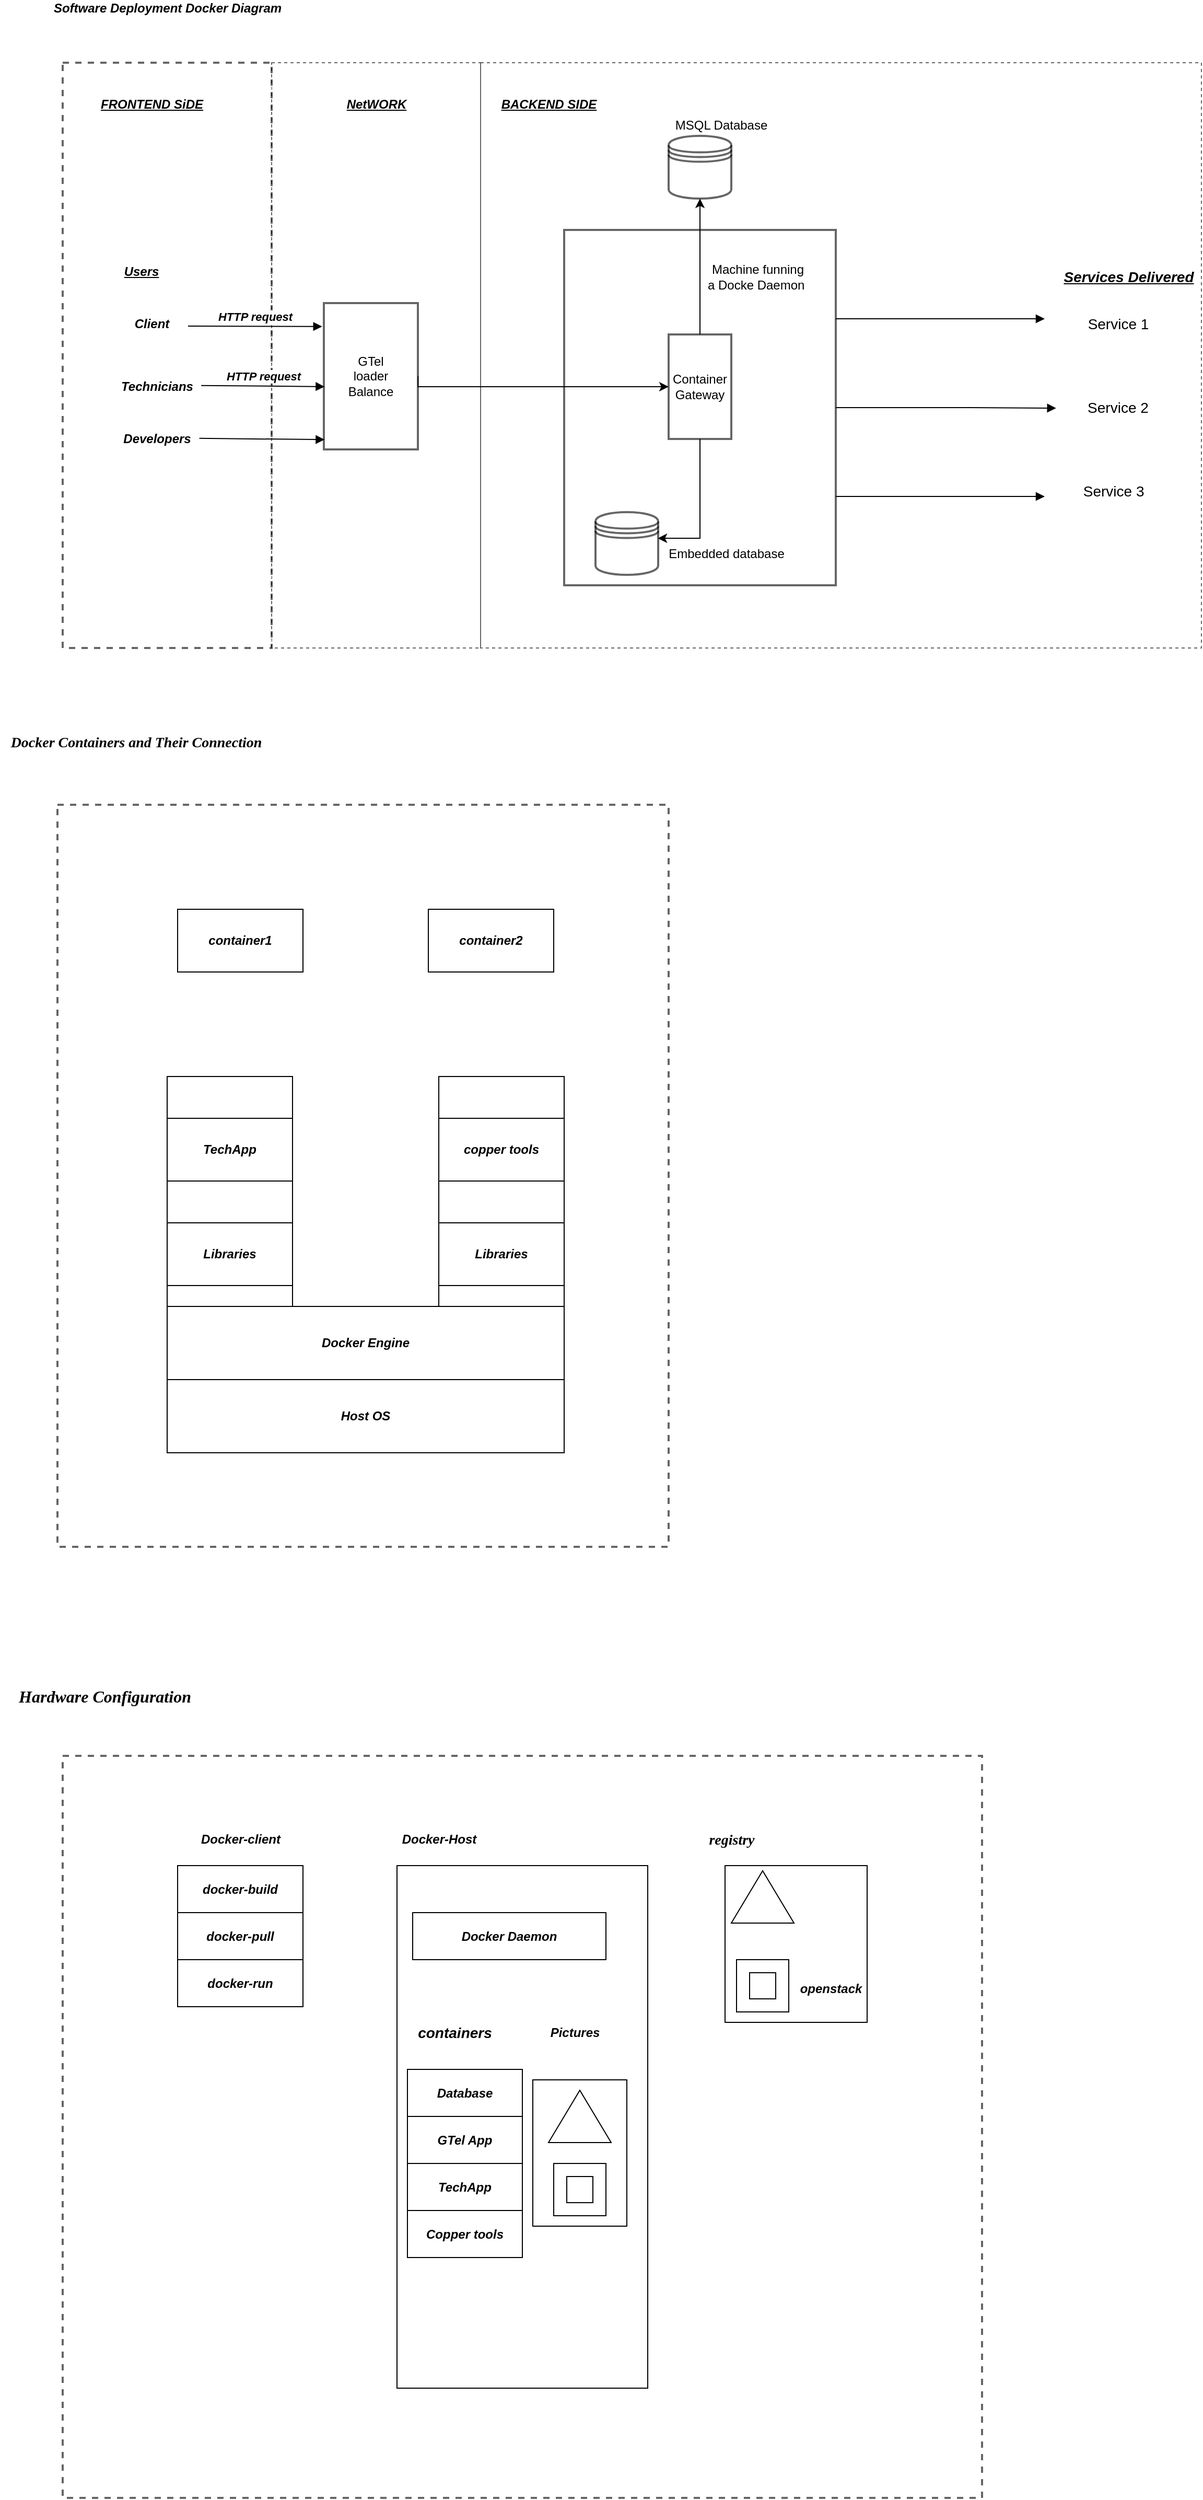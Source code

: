 <mxfile version="13.8.1" type="github" pages="2">
  <diagram id="13VyAanqFOhvAUCbbG8V" name="Page-1">
    <mxGraphModel dx="1234" dy="1691" grid="1" gridSize="10" guides="1" tooltips="1" connect="1" arrows="1" fold="1" page="1" pageScale="1" pageWidth="827" pageHeight="1169" math="0" shadow="0">
      <root>
        <mxCell id="0" />
        <mxCell id="1" parent="0" />
        <mxCell id="uKoPLyJ_3GidWpt5rB-8-34" value="" style="html=1;rounded=0;shadow=0;glass=0;dashed=1;sketch=0;fillStyle=dashed;strokeWidth=1;fillColor=#FFFFFF;opacity=60;align=left;" parent="1" vertex="1">
          <mxGeometry x="120" y="-460" width="690" height="560" as="geometry" />
        </mxCell>
        <mxCell id="uKoPLyJ_3GidWpt5rB-8-58" value="" style="shape=datastore;whiteSpace=wrap;html=1;rounded=0;shadow=0;glass=0;sketch=0;fillStyle=auto;strokeWidth=2;fillColor=#FFFFFF;opacity=60;" parent="1" vertex="1">
          <mxGeometry x="300" y="-390" width="60" height="60" as="geometry" />
        </mxCell>
        <mxCell id="uKoPLyJ_3GidWpt5rB-8-60" value="MSQL Database" style="text;html=1;align=center;verticalAlign=middle;resizable=0;points=[];autosize=1;" parent="1" vertex="1">
          <mxGeometry x="300" y="-410" width="100" height="20" as="geometry" />
        </mxCell>
        <mxCell id="uKoPLyJ_3GidWpt5rB-8-61" value="&lt;i&gt;&lt;b&gt;&lt;u&gt;BACKEND SIDE&lt;/u&gt;&lt;/b&gt;&lt;/i&gt;" style="text;html=1;align=center;verticalAlign=middle;resizable=0;points=[];autosize=1;" parent="1" vertex="1">
          <mxGeometry x="130" y="-430" width="110" height="20" as="geometry" />
        </mxCell>
        <mxCell id="uKoPLyJ_3GidWpt5rB-8-62" value="" style="whiteSpace=wrap;html=1;rounded=0;shadow=0;glass=0;sketch=0;fillStyle=auto;strokeWidth=2;fillColor=#FFFFFF;opacity=60;" parent="1" vertex="1">
          <mxGeometry x="200" y="-300" width="260" height="340" as="geometry" />
        </mxCell>
        <mxCell id="uKoPLyJ_3GidWpt5rB-8-69" style="edgeStyle=orthogonalEdgeStyle;rounded=0;orthogonalLoop=1;jettySize=auto;html=1;exitX=0.5;exitY=0;exitDx=0;exitDy=0;" parent="1" source="uKoPLyJ_3GidWpt5rB-8-64" target="uKoPLyJ_3GidWpt5rB-8-58" edge="1">
          <mxGeometry relative="1" as="geometry" />
        </mxCell>
        <mxCell id="BvbEws9mV1S3FFfNSlts-20" value="" style="edgeStyle=orthogonalEdgeStyle;rounded=0;orthogonalLoop=1;jettySize=auto;html=1;entryX=0.993;entryY=0.417;entryDx=0;entryDy=0;entryPerimeter=0;" parent="1" source="uKoPLyJ_3GidWpt5rB-8-64" target="uKoPLyJ_3GidWpt5rB-8-67" edge="1">
          <mxGeometry relative="1" as="geometry">
            <Array as="points">
              <mxPoint x="330" y="-5" />
            </Array>
          </mxGeometry>
        </mxCell>
        <mxCell id="uKoPLyJ_3GidWpt5rB-8-64" value="Container&lt;br&gt;Gateway" style="whiteSpace=wrap;html=1;rounded=0;shadow=0;glass=0;sketch=0;fillStyle=auto;strokeWidth=2;fillColor=#FFFFFF;opacity=60;" parent="1" vertex="1">
          <mxGeometry x="300" y="-200" width="60" height="100" as="geometry" />
        </mxCell>
        <mxCell id="uKoPLyJ_3GidWpt5rB-8-67" value="" style="shape=datastore;whiteSpace=wrap;html=1;rounded=0;shadow=0;glass=0;sketch=0;fillStyle=auto;strokeWidth=2;fillColor=#FFFFFF;opacity=60;" parent="1" vertex="1">
          <mxGeometry x="230" y="-30" width="60" height="60" as="geometry" />
        </mxCell>
        <mxCell id="uKoPLyJ_3GidWpt5rB-8-68" value="Embedded database" style="text;html=1;align=center;verticalAlign=middle;resizable=0;points=[];autosize=1;" parent="1" vertex="1">
          <mxGeometry x="290" width="130" height="20" as="geometry" />
        </mxCell>
        <mxCell id="uKoPLyJ_3GidWpt5rB-8-70" value="Machine funning &lt;br&gt;a Docke Daemon&amp;nbsp;" style="text;html=1;align=center;verticalAlign=middle;resizable=0;points=[];autosize=1;" parent="1" vertex="1">
          <mxGeometry x="330" y="-270" width="110" height="30" as="geometry" />
        </mxCell>
        <mxCell id="BvbEws9mV1S3FFfNSlts-2" value="&lt;font style=&quot;font-size: 14px&quot;&gt;&lt;b&gt;&lt;i&gt;&lt;u&gt;Services Delivered&lt;/u&gt;&lt;/i&gt;&lt;/b&gt;&lt;/font&gt;" style="text;html=1;align=center;verticalAlign=middle;resizable=0;points=[];autosize=1;" parent="1" vertex="1">
          <mxGeometry x="670" y="-265" width="140" height="20" as="geometry" />
        </mxCell>
        <mxCell id="BvbEws9mV1S3FFfNSlts-8" value="" style="html=1;verticalAlign=bottom;endArrow=block;exitX=1;exitY=0.25;exitDx=0;exitDy=0;" parent="1" source="uKoPLyJ_3GidWpt5rB-8-62" edge="1">
          <mxGeometry width="80" relative="1" as="geometry">
            <mxPoint x="460" y="-170" as="sourcePoint" />
            <mxPoint x="660" y="-215" as="targetPoint" />
          </mxGeometry>
        </mxCell>
        <mxCell id="BvbEws9mV1S3FFfNSlts-9" value="" style="html=1;verticalAlign=bottom;endArrow=block;exitX=1;exitY=0.5;exitDx=0;exitDy=0;entryX=-0.046;entryY=0.525;entryDx=0;entryDy=0;entryPerimeter=0;" parent="1" source="uKoPLyJ_3GidWpt5rB-8-62" target="BvbEws9mV1S3FFfNSlts-11" edge="1">
          <mxGeometry width="80" relative="1" as="geometry">
            <mxPoint x="420" y="-160" as="sourcePoint" />
            <mxPoint x="650" y="-110" as="targetPoint" />
            <Array as="points">
              <mxPoint x="580" y="-130" />
            </Array>
          </mxGeometry>
        </mxCell>
        <mxCell id="BvbEws9mV1S3FFfNSlts-10" value="&lt;font style=&quot;font-size: 14px&quot;&gt;&lt;font&gt;Service&lt;/font&gt;&amp;nbsp;1&lt;/font&gt;" style="text;html=1;align=center;verticalAlign=middle;resizable=0;points=[];autosize=1;" parent="1" vertex="1">
          <mxGeometry x="695" y="-220" width="70" height="20" as="geometry" />
        </mxCell>
        <mxCell id="BvbEws9mV1S3FFfNSlts-11" value="&lt;font style=&quot;font-size: 14px&quot;&gt;&lt;font&gt;&amp;nbsp; &amp;nbsp; &amp;nbsp;Service&lt;/font&gt;&amp;nbsp;2&lt;/font&gt;" style="text;html=1;align=center;verticalAlign=middle;resizable=0;points=[];autosize=1;" parent="1" vertex="1">
          <mxGeometry x="675" y="-140" width="90" height="20" as="geometry" />
        </mxCell>
        <mxCell id="BvbEws9mV1S3FFfNSlts-12" value="" style="html=1;verticalAlign=bottom;endArrow=block;exitX=1;exitY=0.75;exitDx=0;exitDy=0;" parent="1" source="uKoPLyJ_3GidWpt5rB-8-62" edge="1">
          <mxGeometry width="80" relative="1" as="geometry">
            <mxPoint x="469.48" y="-61.86" as="sourcePoint" />
            <mxPoint x="660" y="-45" as="targetPoint" />
            <Array as="points">
              <mxPoint x="620" y="-45" />
            </Array>
          </mxGeometry>
        </mxCell>
        <mxCell id="BvbEws9mV1S3FFfNSlts-14" value="&lt;font style=&quot;font-size: 14px&quot;&gt;&lt;font&gt;&amp;nbsp; &amp;nbsp; &amp;nbsp; &amp;nbsp; Service&lt;/font&gt;&amp;nbsp;3&lt;/font&gt;" style="text;html=1;align=center;verticalAlign=middle;resizable=0;points=[];autosize=1;" parent="1" vertex="1">
          <mxGeometry x="655" y="-60" width="110" height="20" as="geometry" />
        </mxCell>
        <mxCell id="BvbEws9mV1S3FFfNSlts-18" value="" style="html=1;rounded=0;shadow=0;glass=0;dashed=1;sketch=0;fillStyle=dashed;strokeWidth=1;fillColor=#FFFFFF;opacity=60;align=left;" parent="1" vertex="1">
          <mxGeometry x="-80" y="-460" width="200" height="560" as="geometry" />
        </mxCell>
        <mxCell id="BvbEws9mV1S3FFfNSlts-19" value="&lt;i&gt;&lt;b&gt;&lt;u&gt;NetWORK&lt;/u&gt;&lt;/b&gt;&lt;/i&gt;" style="text;html=1;align=center;verticalAlign=middle;resizable=0;points=[];autosize=1;" parent="1" vertex="1">
          <mxGeometry x="-15" y="-430" width="70" height="20" as="geometry" />
        </mxCell>
        <mxCell id="BvbEws9mV1S3FFfNSlts-22" style="edgeStyle=orthogonalEdgeStyle;rounded=0;orthogonalLoop=1;jettySize=auto;html=1;exitX=1;exitY=0.5;exitDx=0;exitDy=0;entryX=0;entryY=0.5;entryDx=0;entryDy=0;" parent="1" source="BvbEws9mV1S3FFfNSlts-21" target="uKoPLyJ_3GidWpt5rB-8-64" edge="1">
          <mxGeometry relative="1" as="geometry">
            <Array as="points">
              <mxPoint x="60" y="-150" />
            </Array>
          </mxGeometry>
        </mxCell>
        <mxCell id="BvbEws9mV1S3FFfNSlts-21" value="GTel&lt;br&gt;loader&lt;br&gt;Balance" style="whiteSpace=wrap;html=1;rounded=0;shadow=0;glass=0;sketch=0;fillStyle=auto;strokeWidth=2;fillColor=#FFFFFF;opacity=60;" parent="1" vertex="1">
          <mxGeometry x="-30" y="-230" width="90" height="140" as="geometry" />
        </mxCell>
        <mxCell id="BvbEws9mV1S3FFfNSlts-23" value="" style="html=1;rounded=0;shadow=0;glass=0;dashed=1;sketch=0;fillStyle=dashed;strokeWidth=2;fillColor=#FFFFFF;opacity=60;align=left;" parent="1" vertex="1">
          <mxGeometry x="-280" y="-460" width="200" height="560" as="geometry" />
        </mxCell>
        <mxCell id="BvbEws9mV1S3FFfNSlts-24" value="&lt;i&gt;&lt;b&gt;&lt;u&gt;FRONTEND SiDE&lt;/u&gt;&lt;/b&gt;&lt;/i&gt;" style="text;html=1;align=center;verticalAlign=middle;resizable=0;points=[];autosize=1;" parent="1" vertex="1">
          <mxGeometry x="-250" y="-430" width="110" height="20" as="geometry" />
        </mxCell>
        <mxCell id="BvbEws9mV1S3FFfNSlts-25" value="&lt;i&gt;&lt;b&gt;&lt;u&gt;Users&lt;/u&gt;&lt;/b&gt;&lt;/i&gt;" style="text;html=1;align=center;verticalAlign=middle;resizable=0;points=[];autosize=1;" parent="1" vertex="1">
          <mxGeometry x="-230" y="-270" width="50" height="20" as="geometry" />
        </mxCell>
        <mxCell id="BvbEws9mV1S3FFfNSlts-26" value="&lt;b&gt;&lt;i&gt;Client&lt;/i&gt;&lt;/b&gt;" style="text;html=1;align=center;verticalAlign=middle;resizable=0;points=[];autosize=1;" parent="1" vertex="1">
          <mxGeometry x="-220" y="-220" width="50" height="20" as="geometry" />
        </mxCell>
        <mxCell id="BvbEws9mV1S3FFfNSlts-32" value="&lt;b&gt;&lt;i&gt;HTTP request&lt;/i&gt;&lt;/b&gt;" style="html=1;verticalAlign=bottom;endArrow=block;entryX=-0.018;entryY=0.16;entryDx=0;entryDy=0;entryPerimeter=0;" parent="1" target="BvbEws9mV1S3FFfNSlts-21" edge="1">
          <mxGeometry width="80" relative="1" as="geometry">
            <mxPoint x="-160" y="-208" as="sourcePoint" />
            <mxPoint x="-60" y="-210" as="targetPoint" />
          </mxGeometry>
        </mxCell>
        <mxCell id="BvbEws9mV1S3FFfNSlts-33" value="&lt;b&gt;&lt;i&gt;Technicians&lt;/i&gt;&lt;/b&gt;" style="text;html=1;align=center;verticalAlign=middle;resizable=0;points=[];autosize=1;" parent="1" vertex="1">
          <mxGeometry x="-230" y="-160" width="80" height="20" as="geometry" />
        </mxCell>
        <mxCell id="BvbEws9mV1S3FFfNSlts-35" value="&lt;b&gt;&lt;i&gt;HTTP request&lt;/i&gt;&lt;/b&gt;" style="html=1;verticalAlign=bottom;endArrow=block;entryX=0.008;entryY=0.571;entryDx=0;entryDy=0;entryPerimeter=0;exitX=1.032;exitY=0.441;exitDx=0;exitDy=0;exitPerimeter=0;" parent="1" source="BvbEws9mV1S3FFfNSlts-33" target="BvbEws9mV1S3FFfNSlts-21" edge="1">
          <mxGeometry width="80" relative="1" as="geometry">
            <mxPoint x="-150" y="-198" as="sourcePoint" />
            <mxPoint x="-21.62" y="-197.6" as="targetPoint" />
            <Array as="points" />
          </mxGeometry>
        </mxCell>
        <mxCell id="BvbEws9mV1S3FFfNSlts-36" value="&lt;b&gt;&lt;i&gt;Developers&lt;/i&gt;&lt;/b&gt;" style="text;html=1;align=center;verticalAlign=middle;resizable=0;points=[];autosize=1;" parent="1" vertex="1">
          <mxGeometry x="-230" y="-110" width="80" height="20" as="geometry" />
        </mxCell>
        <mxCell id="BvbEws9mV1S3FFfNSlts-38" value="" style="html=1;verticalAlign=bottom;endArrow=block;entryX=0.008;entryY=0.933;entryDx=0;entryDy=0;entryPerimeter=0;exitX=1.01;exitY=0.471;exitDx=0;exitDy=0;exitPerimeter=0;" parent="1" source="BvbEws9mV1S3FFfNSlts-36" target="BvbEws9mV1S3FFfNSlts-21" edge="1">
          <mxGeometry width="80" relative="1" as="geometry">
            <mxPoint x="-137.44" y="-141.18" as="sourcePoint" />
            <mxPoint x="-19.28" y="-140.06" as="targetPoint" />
            <Array as="points" />
          </mxGeometry>
        </mxCell>
        <mxCell id="BSMtaXVtOMWHBBiSxn76-1" value="&lt;p class=&quot;MsoNormal&quot; align=&quot;center&quot; style=&quot;margin: 0cm 0cm 10pt ; line-height: 16.867px ; font-family: &amp;#34;calibri&amp;#34; , sans-serif&quot;&gt;&lt;span lang=&quot;EN-US&quot;&gt;&lt;font style=&quot;font-size: 12px&quot;&gt;&lt;b&gt;&lt;i&gt;Software Deployment Docker Diagram&lt;/i&gt;&lt;/b&gt;&lt;/font&gt;&lt;/span&gt;&lt;/p&gt;" style="text;html=1;align=center;verticalAlign=middle;resizable=0;points=[];autosize=1;" vertex="1" parent="1">
          <mxGeometry x="-285" y="-520" width="210" height="30" as="geometry" />
        </mxCell>
        <mxCell id="BSMtaXVtOMWHBBiSxn76-2" value="&lt;span lang=&quot;EN-US&quot; style=&quot;line-height: 18.4px ; font-family: &amp;#34;times new roman&amp;#34; , serif&quot;&gt;&lt;font style=&quot;font-size: 14px&quot;&gt;&lt;b&gt;&lt;i&gt;Docker Containers and Their Connection&lt;/i&gt;&lt;/b&gt;&lt;/font&gt;&lt;/span&gt;&lt;span style=&quot;font-size: medium&quot;&gt;&lt;/span&gt;" style="text;html=1;align=center;verticalAlign=middle;resizable=0;points=[];autosize=1;" vertex="1" parent="1">
          <mxGeometry x="-340" y="180" width="260" height="20" as="geometry" />
        </mxCell>
        <mxCell id="BSMtaXVtOMWHBBiSxn76-3" value="" style="html=1;rounded=0;shadow=0;glass=0;dashed=1;sketch=0;fillStyle=dashed;strokeWidth=2;fillColor=#FFFFFF;opacity=60;align=left;" vertex="1" parent="1">
          <mxGeometry x="-285" y="250" width="585" height="710" as="geometry" />
        </mxCell>
        <mxCell id="BSMtaXVtOMWHBBiSxn76-4" value="&lt;font style=&quot;font-size: 12px&quot;&gt;&lt;b&gt;&lt;i&gt;container2&lt;/i&gt;&lt;/b&gt;&lt;/font&gt;" style="rounded=0;whiteSpace=wrap;html=1;" vertex="1" parent="1">
          <mxGeometry x="70" y="350" width="120" height="60" as="geometry" />
        </mxCell>
        <mxCell id="BSMtaXVtOMWHBBiSxn76-6" value="&lt;font style=&quot;font-size: 12px&quot;&gt;&lt;b&gt;&lt;i&gt;container1&lt;/i&gt;&lt;/b&gt;&lt;/font&gt;" style="rounded=0;whiteSpace=wrap;html=1;" vertex="1" parent="1">
          <mxGeometry x="-170" y="350" width="120" height="60" as="geometry" />
        </mxCell>
        <mxCell id="BSMtaXVtOMWHBBiSxn76-7" value="" style="rounded=0;whiteSpace=wrap;html=1;" vertex="1" parent="1">
          <mxGeometry x="-180" y="510" width="120" height="220" as="geometry" />
        </mxCell>
        <mxCell id="BSMtaXVtOMWHBBiSxn76-8" value="" style="rounded=0;whiteSpace=wrap;html=1;" vertex="1" parent="1">
          <mxGeometry x="80" y="510" width="120" height="220" as="geometry" />
        </mxCell>
        <mxCell id="BSMtaXVtOMWHBBiSxn76-9" value="&lt;i&gt;&lt;b&gt;Docker Engine&lt;/b&gt;&lt;/i&gt;" style="rounded=0;whiteSpace=wrap;html=1;" vertex="1" parent="1">
          <mxGeometry x="-180" y="730" width="380" height="70" as="geometry" />
        </mxCell>
        <mxCell id="BSMtaXVtOMWHBBiSxn76-10" value="&lt;b&gt;&lt;i&gt;Host OS&lt;/i&gt;&lt;/b&gt;" style="rounded=0;whiteSpace=wrap;html=1;" vertex="1" parent="1">
          <mxGeometry x="-180" y="800" width="380" height="70" as="geometry" />
        </mxCell>
        <mxCell id="BSMtaXVtOMWHBBiSxn76-11" value="&lt;font style=&quot;font-size: 12px&quot;&gt;&lt;b&gt;&lt;i&gt;TechApp&lt;/i&gt;&lt;/b&gt;&lt;/font&gt;" style="rounded=0;whiteSpace=wrap;html=1;" vertex="1" parent="1">
          <mxGeometry x="-180" y="550" width="120" height="60" as="geometry" />
        </mxCell>
        <mxCell id="BSMtaXVtOMWHBBiSxn76-12" value="&lt;font style=&quot;font-size: 12px&quot;&gt;&lt;b&gt;&lt;i&gt;Libraries&lt;/i&gt;&lt;/b&gt;&lt;/font&gt;" style="rounded=0;whiteSpace=wrap;html=1;" vertex="1" parent="1">
          <mxGeometry x="-180" y="650" width="120" height="60" as="geometry" />
        </mxCell>
        <mxCell id="BSMtaXVtOMWHBBiSxn76-13" value="&lt;font style=&quot;font-size: 12px&quot;&gt;&lt;b&gt;&lt;i&gt;copper tools&lt;/i&gt;&lt;/b&gt;&lt;/font&gt;" style="rounded=0;whiteSpace=wrap;html=1;" vertex="1" parent="1">
          <mxGeometry x="80" y="550" width="120" height="60" as="geometry" />
        </mxCell>
        <mxCell id="BSMtaXVtOMWHBBiSxn76-14" value="&lt;b&gt;&lt;i&gt;Libraries&lt;/i&gt;&lt;/b&gt;" style="rounded=0;whiteSpace=wrap;html=1;" vertex="1" parent="1">
          <mxGeometry x="80" y="650" width="120" height="60" as="geometry" />
        </mxCell>
        <mxCell id="BSMtaXVtOMWHBBiSxn76-15" value="" style="html=1;rounded=0;shadow=0;glass=0;dashed=1;sketch=0;fillStyle=dashed;strokeWidth=2;fillColor=#FFFFFF;opacity=60;align=left;" vertex="1" parent="1">
          <mxGeometry x="-280" y="1160" width="880" height="710" as="geometry" />
        </mxCell>
        <mxCell id="BSMtaXVtOMWHBBiSxn76-16" value="&lt;p class=&quot;MsoNormal&quot; align=&quot;center&quot; style=&quot;margin: 0cm 0cm 10pt ; line-height: 16.867px ; font-size: 11pt ; font-family: &amp;#34;calibri&amp;#34; , sans-serif&quot;&gt;&lt;span lang=&quot;EN-US&quot; style=&quot;font-size: 12pt ; line-height: 18.4px ; font-family: &amp;#34;times new roman&amp;#34; , serif&quot;&gt;&lt;b&gt;&lt;i&gt;Hardware Configuration&lt;/i&gt;&lt;/b&gt;&lt;/span&gt;&lt;/p&gt;" style="text;html=1;align=center;verticalAlign=middle;resizable=0;points=[];autosize=1;" vertex="1" parent="1">
          <mxGeometry x="-330" y="1090" width="180" height="40" as="geometry" />
        </mxCell>
        <mxCell id="BSMtaXVtOMWHBBiSxn76-17" value="&lt;b&gt;&lt;i&gt;docker-build&lt;/i&gt;&lt;/b&gt;" style="rounded=0;whiteSpace=wrap;html=1;" vertex="1" parent="1">
          <mxGeometry x="-170" y="1265" width="120" height="45" as="geometry" />
        </mxCell>
        <mxCell id="BSMtaXVtOMWHBBiSxn76-18" value="" style="rounded=0;whiteSpace=wrap;html=1;" vertex="1" parent="1">
          <mxGeometry x="40" y="1265" width="240" height="500" as="geometry" />
        </mxCell>
        <mxCell id="BSMtaXVtOMWHBBiSxn76-19" value="" style="rounded=0;whiteSpace=wrap;html=1;" vertex="1" parent="1">
          <mxGeometry x="354" y="1265" width="136" height="150" as="geometry" />
        </mxCell>
        <mxCell id="BSMtaXVtOMWHBBiSxn76-20" value="&lt;b&gt;&lt;i&gt;Docker-client&lt;/i&gt;&lt;/b&gt;" style="text;html=1;align=center;verticalAlign=middle;resizable=0;points=[];autosize=1;" vertex="1" parent="1">
          <mxGeometry x="-155" y="1230" width="90" height="20" as="geometry" />
        </mxCell>
        <mxCell id="BSMtaXVtOMWHBBiSxn76-22" value="&lt;b&gt;&lt;i&gt;docker-pull&lt;/i&gt;&lt;/b&gt;" style="rounded=0;whiteSpace=wrap;html=1;" vertex="1" parent="1">
          <mxGeometry x="-170" y="1310" width="120" height="45" as="geometry" />
        </mxCell>
        <mxCell id="BSMtaXVtOMWHBBiSxn76-23" value="&lt;b&gt;&lt;i&gt;docker-run&lt;/i&gt;&lt;/b&gt;" style="rounded=0;whiteSpace=wrap;html=1;" vertex="1" parent="1">
          <mxGeometry x="-170" y="1355" width="120" height="45" as="geometry" />
        </mxCell>
        <mxCell id="BSMtaXVtOMWHBBiSxn76-24" value="&lt;i&gt;&lt;b&gt;Docker-Host&lt;/b&gt;&lt;/i&gt;" style="text;html=1;align=center;verticalAlign=middle;resizable=0;points=[];autosize=1;" vertex="1" parent="1">
          <mxGeometry x="35" y="1230" width="90" height="20" as="geometry" />
        </mxCell>
        <mxCell id="BSMtaXVtOMWHBBiSxn76-25" value="&lt;b&gt;&lt;i&gt;Docker Daemon&lt;/i&gt;&lt;/b&gt;" style="rounded=0;whiteSpace=wrap;html=1;" vertex="1" parent="1">
          <mxGeometry x="55" y="1310" width="185" height="45" as="geometry" />
        </mxCell>
        <mxCell id="BSMtaXVtOMWHBBiSxn76-27" value="&lt;b&gt;&lt;i&gt;Database&lt;/i&gt;&lt;/b&gt;" style="rounded=0;whiteSpace=wrap;html=1;" vertex="1" parent="1">
          <mxGeometry x="50" y="1460" width="110" height="45" as="geometry" />
        </mxCell>
        <mxCell id="BSMtaXVtOMWHBBiSxn76-28" value="&lt;b&gt;&lt;i&gt;GTel App&lt;/i&gt;&lt;/b&gt;" style="rounded=0;whiteSpace=wrap;html=1;" vertex="1" parent="1">
          <mxGeometry x="50" y="1505" width="110" height="45" as="geometry" />
        </mxCell>
        <mxCell id="BSMtaXVtOMWHBBiSxn76-31" value="&lt;b&gt;&lt;i&gt;TechApp&lt;/i&gt;&lt;/b&gt;" style="rounded=0;whiteSpace=wrap;html=1;" vertex="1" parent="1">
          <mxGeometry x="50" y="1550" width="110" height="45" as="geometry" />
        </mxCell>
        <mxCell id="BSMtaXVtOMWHBBiSxn76-32" value="&lt;b&gt;&lt;i&gt;Copper tools&lt;/i&gt;&lt;/b&gt;" style="rounded=0;whiteSpace=wrap;html=1;" vertex="1" parent="1">
          <mxGeometry x="50" y="1595" width="110" height="45" as="geometry" />
        </mxCell>
        <mxCell id="BSMtaXVtOMWHBBiSxn76-33" value="&lt;b&gt;&lt;i&gt;&lt;font style=&quot;font-size: 14px&quot;&gt;containers&lt;/font&gt;&lt;/i&gt;&lt;/b&gt;" style="text;html=1;align=center;verticalAlign=middle;resizable=0;points=[];autosize=1;" vertex="1" parent="1">
          <mxGeometry x="50" y="1415" width="90" height="20" as="geometry" />
        </mxCell>
        <mxCell id="BSMtaXVtOMWHBBiSxn76-34" value="" style="rounded=0;whiteSpace=wrap;html=1;" vertex="1" parent="1">
          <mxGeometry x="170" y="1470" width="90" height="140" as="geometry" />
        </mxCell>
        <mxCell id="BSMtaXVtOMWHBBiSxn76-35" value="&lt;b&gt;&lt;i&gt;Pictures&lt;/i&gt;&lt;/b&gt;" style="text;html=1;align=center;verticalAlign=middle;resizable=0;points=[];autosize=1;" vertex="1" parent="1">
          <mxGeometry x="180" y="1415" width="60" height="20" as="geometry" />
        </mxCell>
        <mxCell id="BSMtaXVtOMWHBBiSxn76-36" value="" style="whiteSpace=wrap;html=1;aspect=fixed;" vertex="1" parent="1">
          <mxGeometry x="190" y="1550" width="50" height="50" as="geometry" />
        </mxCell>
        <mxCell id="BSMtaXVtOMWHBBiSxn76-39" value="" style="whiteSpace=wrap;html=1;aspect=fixed;" vertex="1" parent="1">
          <mxGeometry x="202.5" y="1562.5" width="25" height="25" as="geometry" />
        </mxCell>
        <mxCell id="BSMtaXVtOMWHBBiSxn76-42" value="" style="verticalLabelPosition=bottom;verticalAlign=top;html=1;shape=mxgraph.basic.acute_triangle;dx=0.5;" vertex="1" parent="1">
          <mxGeometry x="185" y="1480" width="60" height="50" as="geometry" />
        </mxCell>
        <mxCell id="BSMtaXVtOMWHBBiSxn76-43" value="&lt;span lang=&quot;EN-US&quot; style=&quot;line-height: 18.4px ; font-family: &amp;#34;times new roman&amp;#34; , serif&quot;&gt;&lt;i&gt;&lt;b&gt;&lt;font style=&quot;font-size: 14px&quot;&gt;registry&lt;/font&gt;&lt;/b&gt;&lt;/i&gt;&lt;/span&gt;&lt;span style=&quot;font-size: medium&quot;&gt;&lt;/span&gt;" style="text;html=1;align=center;verticalAlign=middle;resizable=0;points=[];autosize=1;" vertex="1" parent="1">
          <mxGeometry x="330" y="1230" width="60" height="20" as="geometry" />
        </mxCell>
        <mxCell id="BSMtaXVtOMWHBBiSxn76-44" value="" style="verticalLabelPosition=bottom;verticalAlign=top;html=1;shape=mxgraph.basic.acute_triangle;dx=0.5;" vertex="1" parent="1">
          <mxGeometry x="360" y="1270" width="60" height="50" as="geometry" />
        </mxCell>
        <mxCell id="BSMtaXVtOMWHBBiSxn76-45" value="" style="whiteSpace=wrap;html=1;aspect=fixed;" vertex="1" parent="1">
          <mxGeometry x="365" y="1355" width="50" height="50" as="geometry" />
        </mxCell>
        <mxCell id="BSMtaXVtOMWHBBiSxn76-46" value="" style="whiteSpace=wrap;html=1;aspect=fixed;" vertex="1" parent="1">
          <mxGeometry x="377.5" y="1367.5" width="25" height="25" as="geometry" />
        </mxCell>
        <mxCell id="BSMtaXVtOMWHBBiSxn76-47" value="&lt;b&gt;&lt;i&gt;openstack&lt;/i&gt;&lt;/b&gt;" style="text;html=1;align=center;verticalAlign=middle;resizable=0;points=[];autosize=1;" vertex="1" parent="1">
          <mxGeometry x="420" y="1372.5" width="70" height="20" as="geometry" />
        </mxCell>
      </root>
    </mxGraphModel>
  </diagram>
  <diagram id="Zqp17IYBuAJ2xRkM_VbI" name="Page-2">
    <mxGraphModel dx="403" dy="579" grid="1" gridSize="10" guides="1" tooltips="1" connect="1" arrows="1" fold="1" page="1" pageScale="1" pageWidth="827" pageHeight="1169" math="0" shadow="0">
      <root>
        <mxCell id="I1koprlJKOrljNIi48LN-0" />
        <mxCell id="I1koprlJKOrljNIi48LN-1" parent="I1koprlJKOrljNIi48LN-0" />
      </root>
    </mxGraphModel>
  </diagram>
</mxfile>

